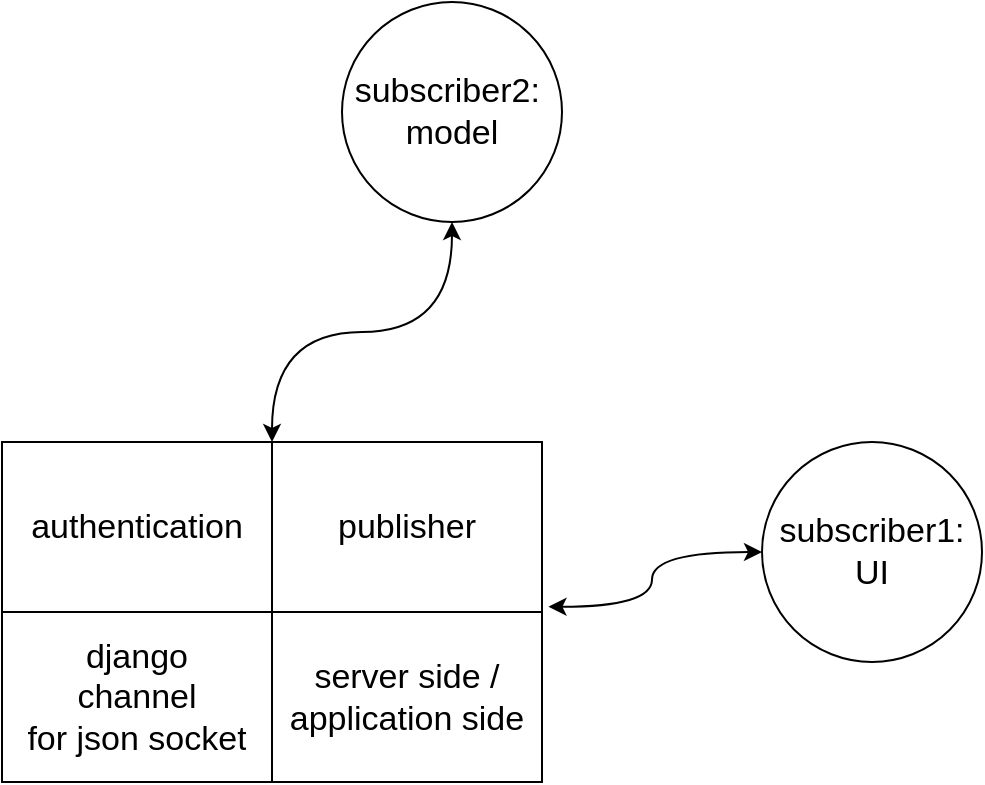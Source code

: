 <mxfile version="14.4.3" type="github">
  <diagram id="97dBMP7U-rg1EEQUuZlv" name="Page-1">
    <mxGraphModel dx="1373" dy="703" grid="1" gridSize="10" guides="1" tooltips="1" connect="1" arrows="1" fold="1" page="1" pageScale="1" pageWidth="850" pageHeight="1100" math="0" shadow="0">
      <root>
        <mxCell id="0" />
        <mxCell id="1" parent="0" />
        <mxCell id="IEVujRrbs8_3U6TJMkjn-11" value="" style="edgeStyle=orthogonalEdgeStyle;rounded=0;orthogonalLoop=1;jettySize=auto;html=1;fontSize=17;curved=1;startArrow=classic;startFill=1;" edge="1" parent="1" source="IEVujRrbs8_3U6TJMkjn-2" target="IEVujRrbs8_3U6TJMkjn-10">
          <mxGeometry relative="1" as="geometry" />
        </mxCell>
        <mxCell id="IEVujRrbs8_3U6TJMkjn-2" value="" style="shape=table;html=1;whiteSpace=wrap;startSize=0;container=1;collapsible=0;childLayout=tableLayout;fontSize=17;" vertex="1" parent="1">
          <mxGeometry x="280" y="280" width="270" height="170" as="geometry" />
        </mxCell>
        <mxCell id="IEVujRrbs8_3U6TJMkjn-3" value="" style="shape=partialRectangle;html=1;whiteSpace=wrap;collapsible=0;dropTarget=0;pointerEvents=0;fillColor=none;top=0;left=0;bottom=0;right=0;points=[[0,0.5],[1,0.5]];portConstraint=eastwest;fontSize=17;" vertex="1" parent="IEVujRrbs8_3U6TJMkjn-2">
          <mxGeometry width="270" height="85" as="geometry" />
        </mxCell>
        <mxCell id="IEVujRrbs8_3U6TJMkjn-4" value="authentication" style="shape=partialRectangle;html=1;whiteSpace=wrap;connectable=0;overflow=hidden;fillColor=none;top=0;left=0;bottom=0;right=0;fontSize=17;" vertex="1" parent="IEVujRrbs8_3U6TJMkjn-3">
          <mxGeometry width="135" height="85" as="geometry" />
        </mxCell>
        <mxCell id="IEVujRrbs8_3U6TJMkjn-5" value="publisher" style="shape=partialRectangle;html=1;whiteSpace=wrap;connectable=0;overflow=hidden;fillColor=none;top=0;left=0;bottom=0;right=0;fontSize=17;" vertex="1" parent="IEVujRrbs8_3U6TJMkjn-3">
          <mxGeometry x="135" width="135" height="85" as="geometry" />
        </mxCell>
        <mxCell id="IEVujRrbs8_3U6TJMkjn-6" value="" style="shape=partialRectangle;html=1;whiteSpace=wrap;collapsible=0;dropTarget=0;pointerEvents=0;fillColor=none;top=0;left=0;bottom=0;right=0;points=[[0,0.5],[1,0.5]];portConstraint=eastwest;fontSize=17;" vertex="1" parent="IEVujRrbs8_3U6TJMkjn-2">
          <mxGeometry y="85" width="270" height="85" as="geometry" />
        </mxCell>
        <mxCell id="IEVujRrbs8_3U6TJMkjn-7" value="django&lt;br style=&quot;font-size: 17px;&quot;&gt;channel&lt;br style=&quot;font-size: 17px;&quot;&gt;for json socket" style="shape=partialRectangle;html=1;whiteSpace=wrap;connectable=0;overflow=hidden;fillColor=none;top=0;left=0;bottom=0;right=0;fontSize=17;" vertex="1" parent="IEVujRrbs8_3U6TJMkjn-6">
          <mxGeometry width="135" height="85" as="geometry" />
        </mxCell>
        <mxCell id="IEVujRrbs8_3U6TJMkjn-8" value="server side /&lt;br style=&quot;font-size: 17px;&quot;&gt;application side" style="shape=partialRectangle;html=1;whiteSpace=wrap;connectable=0;overflow=hidden;fillColor=none;top=0;left=0;bottom=0;right=0;fontSize=17;" vertex="1" parent="IEVujRrbs8_3U6TJMkjn-6">
          <mxGeometry x="135" width="135" height="85" as="geometry" />
        </mxCell>
        <mxCell id="IEVujRrbs8_3U6TJMkjn-31" value="" style="edgeStyle=orthogonalEdgeStyle;rounded=0;orthogonalLoop=1;jettySize=auto;html=1;fontSize=17;entryX=1.012;entryY=0.969;entryDx=0;entryDy=0;entryPerimeter=0;curved=1;startArrow=classic;startFill=1;" edge="1" parent="1" source="IEVujRrbs8_3U6TJMkjn-9" target="IEVujRrbs8_3U6TJMkjn-3">
          <mxGeometry relative="1" as="geometry">
            <mxPoint x="610" y="335" as="targetPoint" />
          </mxGeometry>
        </mxCell>
        <mxCell id="IEVujRrbs8_3U6TJMkjn-9" value="subscriber1:&lt;br style=&quot;font-size: 17px;&quot;&gt;UI" style="ellipse;whiteSpace=wrap;html=1;aspect=fixed;fontSize=17;" vertex="1" parent="1">
          <mxGeometry x="660" y="280" width="110" height="110" as="geometry" />
        </mxCell>
        <mxCell id="IEVujRrbs8_3U6TJMkjn-10" value="subscriber2:&amp;nbsp;&lt;br style=&quot;font-size: 17px;&quot;&gt;model" style="ellipse;whiteSpace=wrap;html=1;aspect=fixed;fontSize=17;" vertex="1" parent="1">
          <mxGeometry x="450" y="60" width="110" height="110" as="geometry" />
        </mxCell>
      </root>
    </mxGraphModel>
  </diagram>
</mxfile>
